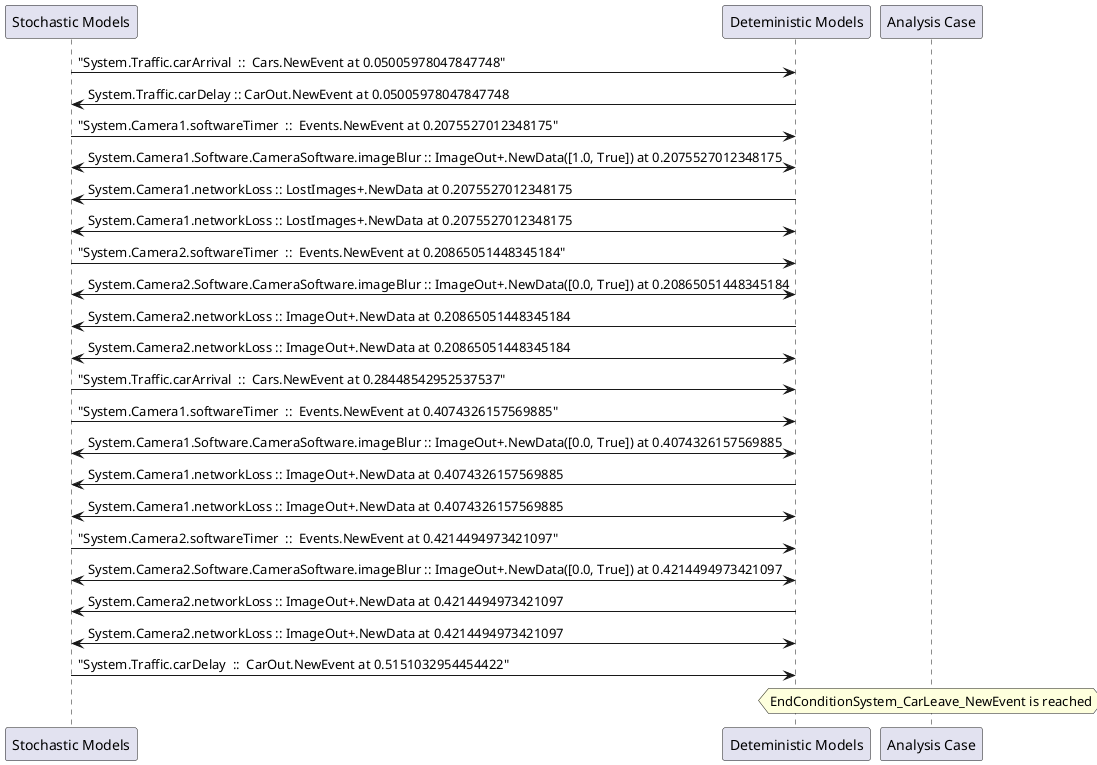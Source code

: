 
	@startuml
	participant "Stochastic Models" as stochmodel
	participant "Deteministic Models" as detmodel
	participant "Analysis Case" as analysis
	{7646_stop} stochmodel -> detmodel : "System.Traffic.carArrival  ::  Cars.NewEvent at 0.05005978047847748"
{7662_start} detmodel -> stochmodel : System.Traffic.carDelay :: CarOut.NewEvent at 0.05005978047847748
{7615_stop} stochmodel -> detmodel : "System.Camera1.softwareTimer  ::  Events.NewEvent at 0.2075527012348175"
detmodel <-> stochmodel : System.Camera1.Software.CameraSoftware.imageBlur :: ImageOut+.NewData([1.0, True]) at 0.2075527012348175
detmodel -> stochmodel : System.Camera1.networkLoss :: LostImages+.NewData at 0.2075527012348175
detmodel <-> stochmodel : System.Camera1.networkLoss :: LostImages+.NewData at 0.2075527012348175
{7630_stop} stochmodel -> detmodel : "System.Camera2.softwareTimer  ::  Events.NewEvent at 0.20865051448345184"
detmodel <-> stochmodel : System.Camera2.Software.CameraSoftware.imageBlur :: ImageOut+.NewData([0.0, True]) at 0.20865051448345184
detmodel -> stochmodel : System.Camera2.networkLoss :: ImageOut+.NewData at 0.20865051448345184
detmodel <-> stochmodel : System.Camera2.networkLoss :: ImageOut+.NewData at 0.20865051448345184
{7647_stop} stochmodel -> detmodel : "System.Traffic.carArrival  ::  Cars.NewEvent at 0.28448542952537537"
{7616_stop} stochmodel -> detmodel : "System.Camera1.softwareTimer  ::  Events.NewEvent at 0.4074326157569885"
detmodel <-> stochmodel : System.Camera1.Software.CameraSoftware.imageBlur :: ImageOut+.NewData([0.0, True]) at 0.4074326157569885
detmodel -> stochmodel : System.Camera1.networkLoss :: ImageOut+.NewData at 0.4074326157569885
detmodel <-> stochmodel : System.Camera1.networkLoss :: ImageOut+.NewData at 0.4074326157569885
{7631_stop} stochmodel -> detmodel : "System.Camera2.softwareTimer  ::  Events.NewEvent at 0.4214494973421097"
detmodel <-> stochmodel : System.Camera2.Software.CameraSoftware.imageBlur :: ImageOut+.NewData([0.0, True]) at 0.4214494973421097
detmodel -> stochmodel : System.Camera2.networkLoss :: ImageOut+.NewData at 0.4214494973421097
detmodel <-> stochmodel : System.Camera2.networkLoss :: ImageOut+.NewData at 0.4214494973421097
{7662_stop} stochmodel -> detmodel : "System.Traffic.carDelay  ::  CarOut.NewEvent at 0.5151032954454422"
{7662_start} <-> {7662_stop} : delay
hnote over analysis 
EndConditionSystem_CarLeave_NewEvent is reached
endnote
@enduml